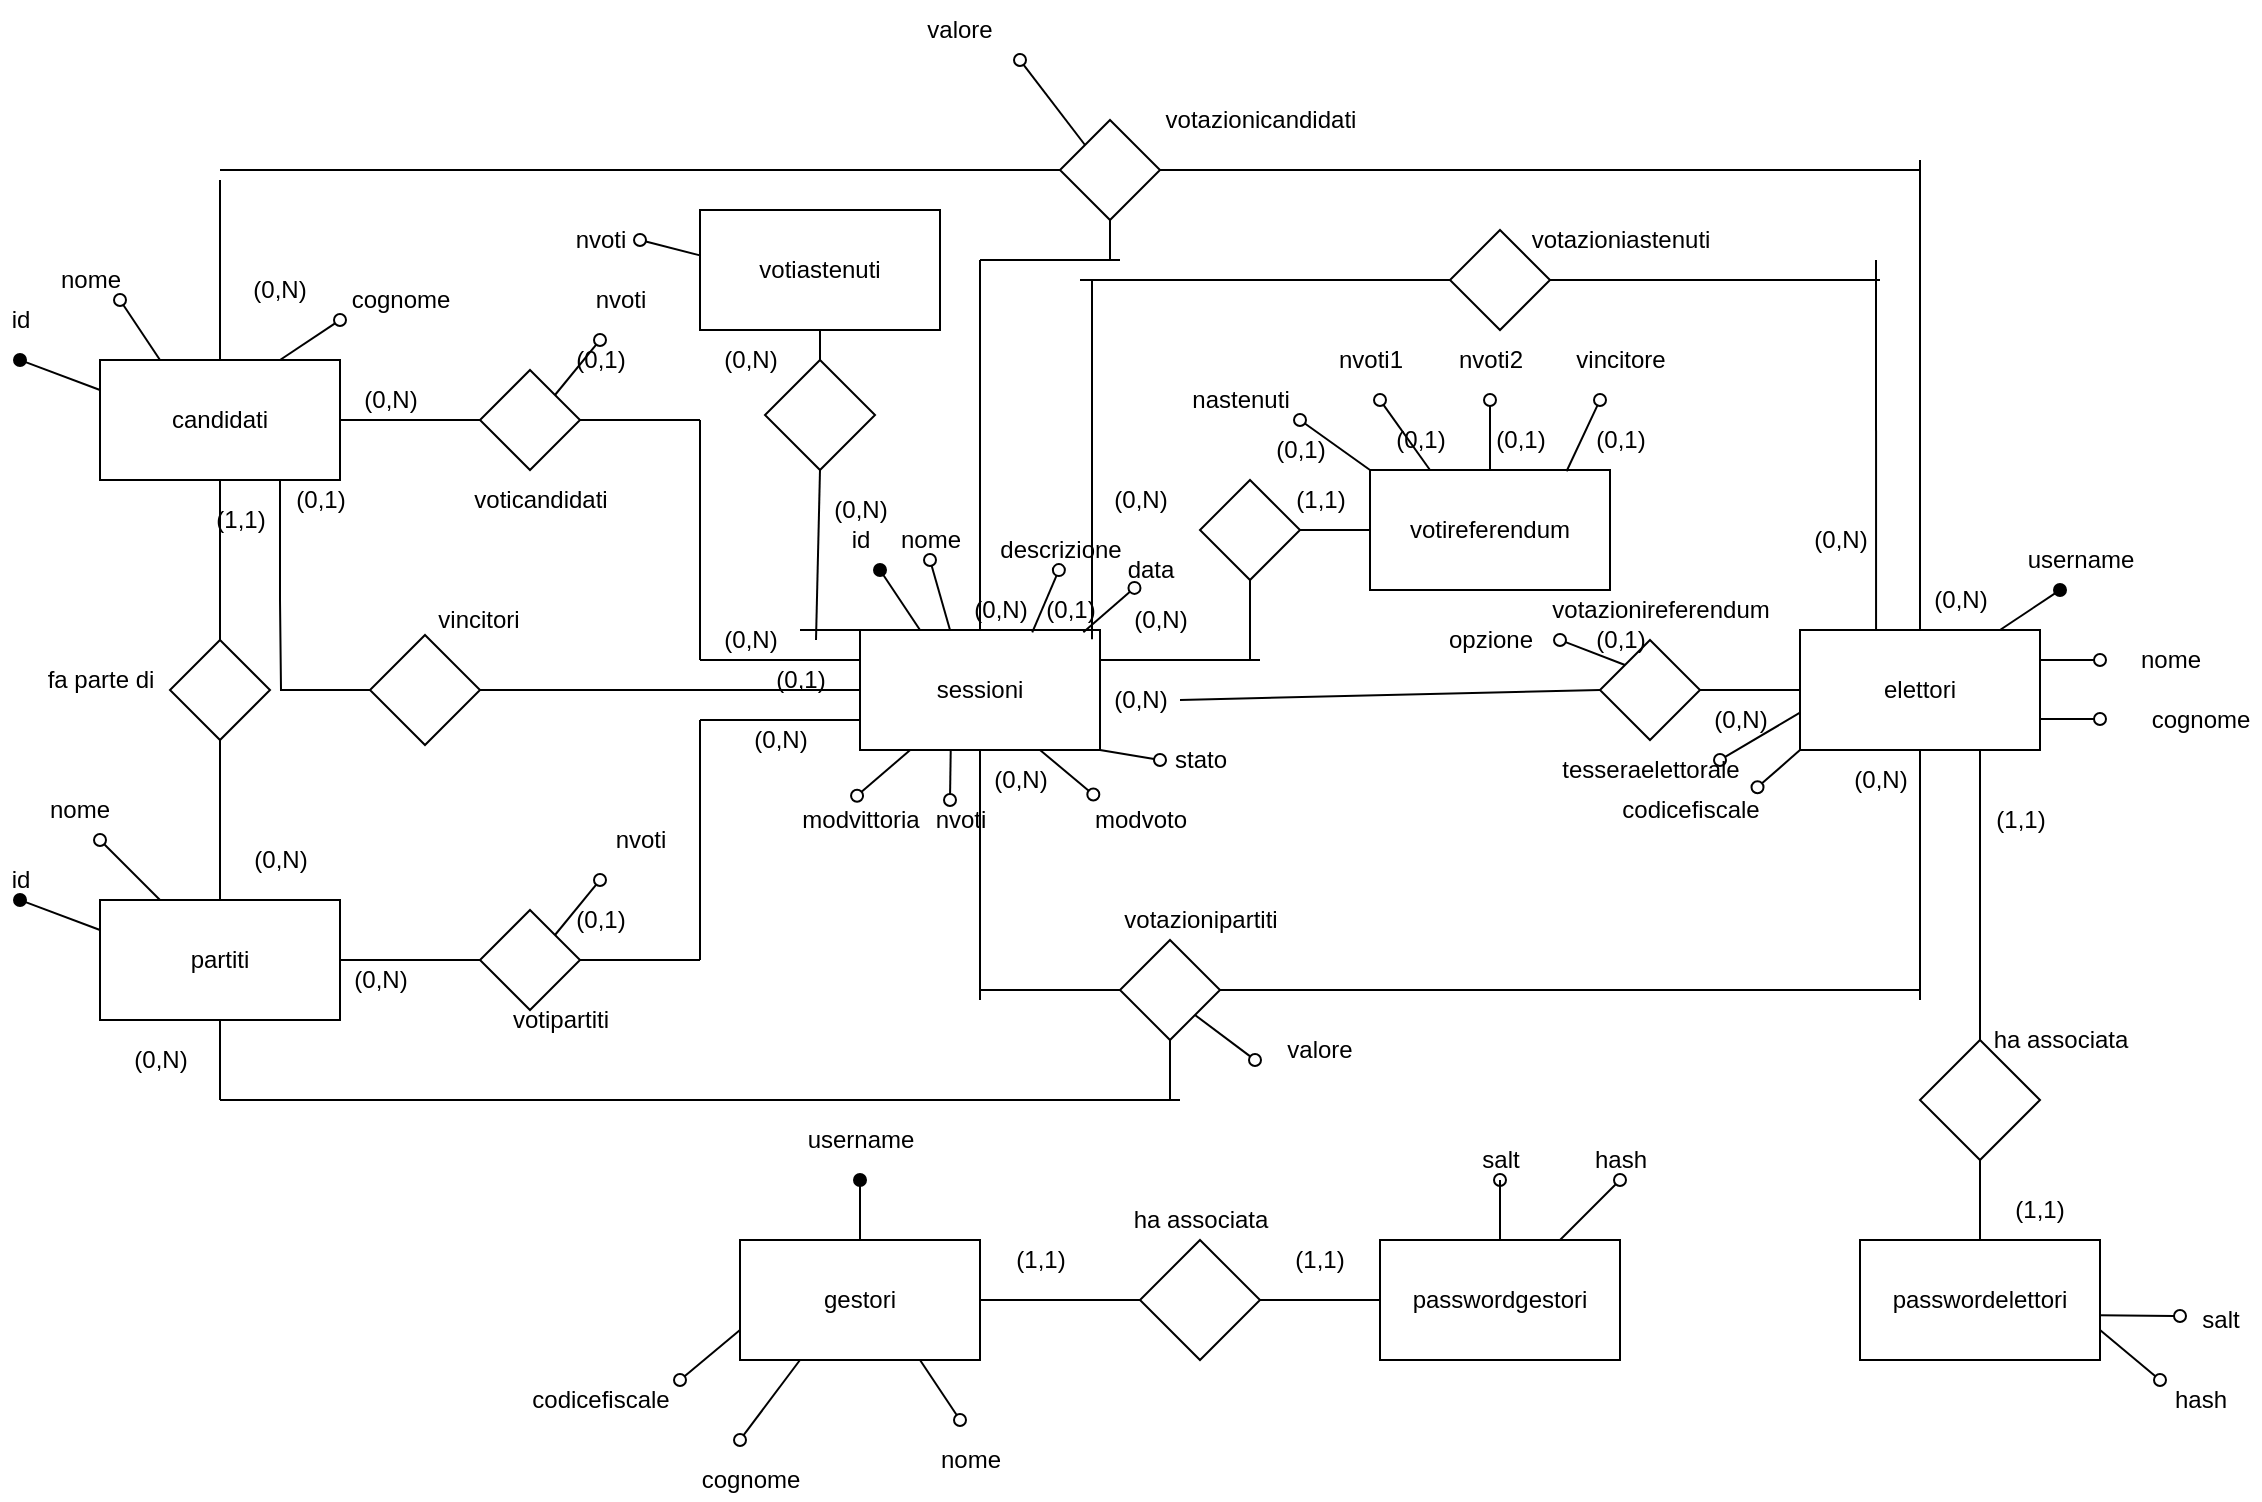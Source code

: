 <mxfile version="16.5.1" type="device"><diagram id="iK6QYG5DItHGJXL4igL5" name="Pagina-1"><mxGraphModel dx="1102" dy="2194" grid="1" gridSize="10" guides="1" tooltips="1" connect="1" arrows="1" fold="1" page="1" pageScale="1" pageWidth="827" pageHeight="1169" math="0" shadow="0"><root><mxCell id="0"/><mxCell id="1" parent="0"/><mxCell id="nuekROIThKNkG-8MBLF9-1" value="candidati" style="rounded=0;whiteSpace=wrap;html=1;" parent="1" vertex="1"><mxGeometry x="60" y="130" width="120" height="60" as="geometry"/></mxCell><mxCell id="nuekROIThKNkG-8MBLF9-2" value="partiti" style="rounded=0;whiteSpace=wrap;html=1;" parent="1" vertex="1"><mxGeometry x="60" y="400" width="120" height="60" as="geometry"/></mxCell><mxCell id="nuekROIThKNkG-8MBLF9-3" value="" style="rhombus;whiteSpace=wrap;html=1;" parent="1" vertex="1"><mxGeometry x="95" y="270" width="50" height="50" as="geometry"/></mxCell><mxCell id="nuekROIThKNkG-8MBLF9-4" value="" style="endArrow=none;html=1;rounded=0;entryX=0.5;entryY=1;entryDx=0;entryDy=0;exitX=0.5;exitY=0;exitDx=0;exitDy=0;" parent="1" source="nuekROIThKNkG-8MBLF9-3" target="nuekROIThKNkG-8MBLF9-1" edge="1"><mxGeometry width="50" height="50" relative="1" as="geometry"><mxPoint x="20" y="260" as="sourcePoint"/><mxPoint x="70" y="210" as="targetPoint"/></mxGeometry></mxCell><mxCell id="nuekROIThKNkG-8MBLF9-5" value="" style="endArrow=none;html=1;rounded=0;entryX=0.5;entryY=1;entryDx=0;entryDy=0;exitX=0.5;exitY=0;exitDx=0;exitDy=0;" parent="1" source="nuekROIThKNkG-8MBLF9-2" target="nuekROIThKNkG-8MBLF9-3" edge="1"><mxGeometry width="50" height="50" relative="1" as="geometry"><mxPoint x="100" y="370" as="sourcePoint"/><mxPoint x="150" y="320" as="targetPoint"/></mxGeometry></mxCell><mxCell id="nuekROIThKNkG-8MBLF9-6" value="(1,1)" style="text;html=1;align=center;verticalAlign=middle;resizable=0;points=[];autosize=1;strokeColor=none;fillColor=none;" parent="1" vertex="1"><mxGeometry x="110" y="200" width="40" height="20" as="geometry"/></mxCell><mxCell id="nuekROIThKNkG-8MBLF9-7" value="(0,N)" style="text;html=1;align=center;verticalAlign=middle;resizable=0;points=[];autosize=1;strokeColor=none;fillColor=none;" parent="1" vertex="1"><mxGeometry x="130" y="370" width="40" height="20" as="geometry"/></mxCell><mxCell id="nuekROIThKNkG-8MBLF9-8" value="" style="endArrow=none;html=1;rounded=0;entryX=0;entryY=0.25;entryDx=0;entryDy=0;startArrow=oval;startFill=1;" parent="1" target="nuekROIThKNkG-8MBLF9-2" edge="1"><mxGeometry width="50" height="50" relative="1" as="geometry"><mxPoint x="20" y="400" as="sourcePoint"/><mxPoint x="50" y="430" as="targetPoint"/></mxGeometry></mxCell><mxCell id="nuekROIThKNkG-8MBLF9-9" value="" style="endArrow=none;html=1;rounded=0;entryX=0;entryY=0.25;entryDx=0;entryDy=0;startArrow=oval;startFill=1;" parent="1" edge="1"><mxGeometry width="50" height="50" relative="1" as="geometry"><mxPoint x="20" y="130" as="sourcePoint"/><mxPoint x="60" y="145" as="targetPoint"/></mxGeometry></mxCell><mxCell id="nuekROIThKNkG-8MBLF9-10" value="id" style="text;html=1;align=center;verticalAlign=middle;resizable=0;points=[];autosize=1;strokeColor=none;fillColor=none;" parent="1" vertex="1"><mxGeometry x="10" y="100" width="20" height="20" as="geometry"/></mxCell><mxCell id="nuekROIThKNkG-8MBLF9-11" value="id" style="text;html=1;align=center;verticalAlign=middle;resizable=0;points=[];autosize=1;strokeColor=none;fillColor=none;" parent="1" vertex="1"><mxGeometry x="10" y="380" width="20" height="20" as="geometry"/></mxCell><mxCell id="nuekROIThKNkG-8MBLF9-14" value="" style="rhombus;whiteSpace=wrap;html=1;" parent="1" vertex="1"><mxGeometry x="250" y="135" width="50" height="50" as="geometry"/></mxCell><mxCell id="nuekROIThKNkG-8MBLF9-15" value="" style="endArrow=none;html=1;rounded=0;entryX=0;entryY=0.5;entryDx=0;entryDy=0;exitX=1;exitY=0.5;exitDx=0;exitDy=0;" parent="1" source="nuekROIThKNkG-8MBLF9-1" target="nuekROIThKNkG-8MBLF9-14" edge="1"><mxGeometry width="50" height="50" relative="1" as="geometry"><mxPoint x="340" y="290" as="sourcePoint"/><mxPoint x="390" y="240" as="targetPoint"/></mxGeometry></mxCell><mxCell id="nuekROIThKNkG-8MBLF9-16" value="" style="endArrow=none;html=1;rounded=0;entryX=0;entryY=0.5;entryDx=0;entryDy=0;exitX=1;exitY=0.5;exitDx=0;exitDy=0;" parent="1" source="nuekROIThKNkG-8MBLF9-14" edge="1"><mxGeometry width="50" height="50" relative="1" as="geometry"><mxPoint x="240" y="330" as="sourcePoint"/><mxPoint x="360" y="160" as="targetPoint"/></mxGeometry></mxCell><mxCell id="nuekROIThKNkG-8MBLF9-17" value="" style="endArrow=oval;html=1;rounded=0;exitX=1;exitY=0;exitDx=0;exitDy=0;startArrow=none;startFill=0;endFill=0;" parent="1" source="nuekROIThKNkG-8MBLF9-14" edge="1"><mxGeometry width="50" height="50" relative="1" as="geometry"><mxPoint x="240" y="100" as="sourcePoint"/><mxPoint x="310" y="120" as="targetPoint"/></mxGeometry></mxCell><mxCell id="nuekROIThKNkG-8MBLF9-18" value="nvoti" style="text;html=1;align=center;verticalAlign=middle;resizable=0;points=[];autosize=1;strokeColor=none;fillColor=none;" parent="1" vertex="1"><mxGeometry x="300" y="90" width="40" height="20" as="geometry"/></mxCell><mxCell id="nuekROIThKNkG-8MBLF9-19" value="" style="rhombus;whiteSpace=wrap;html=1;" parent="1" vertex="1"><mxGeometry x="250" y="405" width="50" height="50" as="geometry"/></mxCell><mxCell id="nuekROIThKNkG-8MBLF9-20" value="" style="endArrow=oval;html=1;rounded=0;exitX=1;exitY=0;exitDx=0;exitDy=0;startArrow=none;startFill=0;endFill=0;" parent="1" source="nuekROIThKNkG-8MBLF9-19" edge="1"><mxGeometry width="50" height="50" relative="1" as="geometry"><mxPoint x="240" y="370" as="sourcePoint"/><mxPoint x="310" y="390" as="targetPoint"/></mxGeometry></mxCell><mxCell id="nuekROIThKNkG-8MBLF9-21" value="" style="endArrow=none;html=1;rounded=0;entryX=0;entryY=0.5;entryDx=0;entryDy=0;exitX=1;exitY=0.5;exitDx=0;exitDy=0;" parent="1" source="nuekROIThKNkG-8MBLF9-19" edge="1"><mxGeometry width="50" height="50" relative="1" as="geometry"><mxPoint x="240" y="610" as="sourcePoint"/><mxPoint x="360" y="430" as="targetPoint"/></mxGeometry></mxCell><mxCell id="nuekROIThKNkG-8MBLF9-22" value="" style="endArrow=none;html=1;rounded=0;entryX=0;entryY=0.5;entryDx=0;entryDy=0;exitX=1;exitY=0.5;exitDx=0;exitDy=0;" parent="1" source="nuekROIThKNkG-8MBLF9-2" target="nuekROIThKNkG-8MBLF9-19" edge="1"><mxGeometry width="50" height="50" relative="1" as="geometry"><mxPoint x="190" y="520" as="sourcePoint"/><mxPoint x="240" y="470" as="targetPoint"/></mxGeometry></mxCell><mxCell id="nuekROIThKNkG-8MBLF9-23" value="nvoti" style="text;html=1;align=center;verticalAlign=middle;resizable=0;points=[];autosize=1;strokeColor=none;fillColor=none;" parent="1" vertex="1"><mxGeometry x="310" y="360" width="40" height="20" as="geometry"/></mxCell><mxCell id="nuekROIThKNkG-8MBLF9-25" value="sessioni" style="rounded=0;whiteSpace=wrap;html=1;" parent="1" vertex="1"><mxGeometry x="440" y="265" width="120" height="60" as="geometry"/></mxCell><mxCell id="nuekROIThKNkG-8MBLF9-28" value="votipartiti" style="text;html=1;align=center;verticalAlign=middle;resizable=0;points=[];autosize=1;strokeColor=none;fillColor=none;" parent="1" vertex="1"><mxGeometry x="260" y="450" width="60" height="20" as="geometry"/></mxCell><mxCell id="nuekROIThKNkG-8MBLF9-29" value="voticandidati" style="text;html=1;align=center;verticalAlign=middle;resizable=0;points=[];autosize=1;strokeColor=none;fillColor=none;" parent="1" vertex="1"><mxGeometry x="240" y="190" width="80" height="20" as="geometry"/></mxCell><mxCell id="nuekROIThKNkG-8MBLF9-30" value="" style="endArrow=none;html=1;rounded=0;" parent="1" edge="1"><mxGeometry width="50" height="50" relative="1" as="geometry"><mxPoint x="360" y="280" as="sourcePoint"/><mxPoint x="360" y="160" as="targetPoint"/></mxGeometry></mxCell><mxCell id="nuekROIThKNkG-8MBLF9-31" value="" style="endArrow=none;html=1;rounded=0;" parent="1" edge="1"><mxGeometry width="50" height="50" relative="1" as="geometry"><mxPoint x="360" y="430" as="sourcePoint"/><mxPoint x="360" y="310" as="targetPoint"/></mxGeometry></mxCell><mxCell id="nuekROIThKNkG-8MBLF9-32" value="" style="endArrow=none;html=1;rounded=0;entryX=0;entryY=0.75;entryDx=0;entryDy=0;" parent="1" target="nuekROIThKNkG-8MBLF9-25" edge="1"><mxGeometry width="50" height="50" relative="1" as="geometry"><mxPoint x="360" y="310" as="sourcePoint"/><mxPoint x="420" y="340" as="targetPoint"/></mxGeometry></mxCell><mxCell id="nuekROIThKNkG-8MBLF9-33" value="" style="endArrow=none;html=1;rounded=0;entryX=0;entryY=0.25;entryDx=0;entryDy=0;" parent="1" target="nuekROIThKNkG-8MBLF9-25" edge="1"><mxGeometry width="50" height="50" relative="1" as="geometry"><mxPoint x="360" y="280" as="sourcePoint"/><mxPoint x="430" y="260" as="targetPoint"/></mxGeometry></mxCell><mxCell id="nuekROIThKNkG-8MBLF9-34" value="elettori" style="rounded=0;whiteSpace=wrap;html=1;" parent="1" vertex="1"><mxGeometry x="910" y="265" width="120" height="60" as="geometry"/></mxCell><mxCell id="nuekROIThKNkG-8MBLF9-40" value="" style="rhombus;whiteSpace=wrap;html=1;" parent="1" vertex="1"><mxGeometry x="570" y="420" width="50" height="50" as="geometry"/></mxCell><mxCell id="nuekROIThKNkG-8MBLF9-41" value="" style="endArrow=none;html=1;rounded=0;entryX=0;entryY=0.5;entryDx=0;entryDy=0;" parent="1" target="nuekROIThKNkG-8MBLF9-40" edge="1"><mxGeometry width="50" height="50" relative="1" as="geometry"><mxPoint x="500" y="445" as="sourcePoint"/><mxPoint x="470" y="420" as="targetPoint"/></mxGeometry></mxCell><mxCell id="nuekROIThKNkG-8MBLF9-44" value="" style="endArrow=none;html=1;rounded=0;exitX=1;exitY=0.5;exitDx=0;exitDy=0;" parent="1" source="nuekROIThKNkG-8MBLF9-40" edge="1"><mxGeometry width="50" height="50" relative="1" as="geometry"><mxPoint x="610" y="570" as="sourcePoint"/><mxPoint x="970" y="445" as="targetPoint"/></mxGeometry></mxCell><mxCell id="nuekROIThKNkG-8MBLF9-45" value="" style="endArrow=none;html=1;rounded=0;entryX=0.5;entryY=1;entryDx=0;entryDy=0;" parent="1" target="nuekROIThKNkG-8MBLF9-2" edge="1"><mxGeometry width="50" height="50" relative="1" as="geometry"><mxPoint x="120" y="500" as="sourcePoint"/><mxPoint x="240" y="690" as="targetPoint"/></mxGeometry></mxCell><mxCell id="nuekROIThKNkG-8MBLF9-46" value="" style="endArrow=none;html=1;rounded=0;" parent="1" edge="1"><mxGeometry width="50" height="50" relative="1" as="geometry"><mxPoint x="120" y="500" as="sourcePoint"/><mxPoint x="600" y="500" as="targetPoint"/></mxGeometry></mxCell><mxCell id="nuekROIThKNkG-8MBLF9-47" value="" style="endArrow=none;html=1;rounded=0;entryX=0.5;entryY=1;entryDx=0;entryDy=0;" parent="1" target="nuekROIThKNkG-8MBLF9-40" edge="1"><mxGeometry width="50" height="50" relative="1" as="geometry"><mxPoint x="595" y="500" as="sourcePoint"/><mxPoint x="700" y="580" as="targetPoint"/></mxGeometry></mxCell><mxCell id="nuekROIThKNkG-8MBLF9-48" value="votazionipartiti" style="text;html=1;align=center;verticalAlign=middle;resizable=0;points=[];autosize=1;strokeColor=none;fillColor=none;" parent="1" vertex="1"><mxGeometry x="565" y="400" width="90" height="20" as="geometry"/></mxCell><mxCell id="nuekROIThKNkG-8MBLF9-51" value="" style="rhombus;whiteSpace=wrap;html=1;" parent="1" vertex="1"><mxGeometry x="540" y="10" width="50" height="50" as="geometry"/></mxCell><mxCell id="nuekROIThKNkG-8MBLF9-52" value="" style="endArrow=none;html=1;rounded=0;entryX=0.5;entryY=0;entryDx=0;entryDy=0;" parent="1" target="nuekROIThKNkG-8MBLF9-25" edge="1"><mxGeometry width="50" height="50" relative="1" as="geometry"><mxPoint x="500" y="80" as="sourcePoint"/><mxPoint x="550" y="190" as="targetPoint"/></mxGeometry></mxCell><mxCell id="nuekROIThKNkG-8MBLF9-54" value="" style="endArrow=none;html=1;rounded=0;entryX=0.5;entryY=1;entryDx=0;entryDy=0;" parent="1" target="nuekROIThKNkG-8MBLF9-25" edge="1"><mxGeometry width="50" height="50" relative="1" as="geometry"><mxPoint x="500" y="450" as="sourcePoint"/><mxPoint x="540" y="360" as="targetPoint"/></mxGeometry></mxCell><mxCell id="nuekROIThKNkG-8MBLF9-59" value="votazionicandidati" style="text;html=1;align=center;verticalAlign=middle;resizable=0;points=[];autosize=1;strokeColor=none;fillColor=none;" parent="1" vertex="1"><mxGeometry x="585" width="110" height="20" as="geometry"/></mxCell><mxCell id="nuekROIThKNkG-8MBLF9-60" value="" style="endArrow=none;html=1;rounded=0;exitX=0.5;exitY=0;exitDx=0;exitDy=0;" parent="1" source="nuekROIThKNkG-8MBLF9-1" edge="1"><mxGeometry width="50" height="50" relative="1" as="geometry"><mxPoint x="150" y="100" as="sourcePoint"/><mxPoint x="120" y="40" as="targetPoint"/></mxGeometry></mxCell><mxCell id="nuekROIThKNkG-8MBLF9-63" value="" style="endArrow=none;html=1;rounded=0;entryX=0;entryY=0;entryDx=0;entryDy=0;endFill=0;startArrow=oval;startFill=0;" parent="1" target="nuekROIThKNkG-8MBLF9-51" edge="1"><mxGeometry width="50" height="50" relative="1" as="geometry"><mxPoint x="520" y="-20" as="sourcePoint"/><mxPoint x="470" y="110" as="targetPoint"/></mxGeometry></mxCell><mxCell id="nuekROIThKNkG-8MBLF9-64" value="valore" style="text;html=1;strokeColor=none;fillColor=none;align=center;verticalAlign=middle;whiteSpace=wrap;rounded=0;" parent="1" vertex="1"><mxGeometry x="460" y="-50" width="60" height="30" as="geometry"/></mxCell><mxCell id="nuekROIThKNkG-8MBLF9-71" value="votireferendum" style="rounded=0;whiteSpace=wrap;html=1;" parent="1" vertex="1"><mxGeometry x="695" y="185" width="120" height="60" as="geometry"/></mxCell><mxCell id="nuekROIThKNkG-8MBLF9-76" value="" style="endArrow=none;html=1;rounded=0;entryX=1;entryY=0.5;entryDx=0;entryDy=0;startArrow=none;" parent="1" target="nuekROIThKNkG-8MBLF9-25" edge="1" source="nuekROIThKNkG-8MBLF9-116"><mxGeometry width="50" height="50" relative="1" as="geometry"><mxPoint x="810" y="295" as="sourcePoint"/><mxPoint x="830" y="320" as="targetPoint"/></mxGeometry></mxCell><mxCell id="nuekROIThKNkG-8MBLF9-77" value="" style="rhombus;whiteSpace=wrap;html=1;" parent="1" vertex="1"><mxGeometry x="810" y="270" width="50" height="50" as="geometry"/></mxCell><mxCell id="nuekROIThKNkG-8MBLF9-78" value="" style="endArrow=none;html=1;rounded=0;entryX=0;entryY=0.5;entryDx=0;entryDy=0;exitX=1;exitY=0.5;exitDx=0;exitDy=0;" parent="1" source="nuekROIThKNkG-8MBLF9-77" target="nuekROIThKNkG-8MBLF9-34" edge="1"><mxGeometry width="50" height="50" relative="1" as="geometry"><mxPoint x="970" y="440" as="sourcePoint"/><mxPoint x="1020" y="390" as="targetPoint"/></mxGeometry></mxCell><mxCell id="nuekROIThKNkG-8MBLF9-79" value="" style="endArrow=none;html=1;rounded=0;exitX=0.5;exitY=0;exitDx=0;exitDy=0;" parent="1" source="nuekROIThKNkG-8MBLF9-34" edge="1"><mxGeometry width="50" height="50" relative="1" as="geometry"><mxPoint x="1010" y="220" as="sourcePoint"/><mxPoint x="970" y="140" as="targetPoint"/></mxGeometry></mxCell><mxCell id="nuekROIThKNkG-8MBLF9-80" value="" style="endArrow=none;html=1;rounded=0;entryX=0.5;entryY=1;entryDx=0;entryDy=0;" parent="1" target="nuekROIThKNkG-8MBLF9-34" edge="1"><mxGeometry width="50" height="50" relative="1" as="geometry"><mxPoint x="970" y="450" as="sourcePoint"/><mxPoint x="1030" y="400" as="targetPoint"/></mxGeometry></mxCell><mxCell id="nuekROIThKNkG-8MBLF9-81" value="votazionireferendum" style="text;html=1;align=center;verticalAlign=middle;resizable=0;points=[];autosize=1;strokeColor=none;fillColor=none;" parent="1" vertex="1"><mxGeometry x="780" y="245" width="120" height="20" as="geometry"/></mxCell><mxCell id="nuekROIThKNkG-8MBLF9-83" value="gestori" style="rounded=0;whiteSpace=wrap;html=1;" parent="1" vertex="1"><mxGeometry x="380" y="570" width="120" height="60" as="geometry"/></mxCell><mxCell id="nuekROIThKNkG-8MBLF9-84" value="passwordgestori" style="rounded=0;whiteSpace=wrap;html=1;" parent="1" vertex="1"><mxGeometry x="700" y="570" width="120" height="60" as="geometry"/></mxCell><mxCell id="nuekROIThKNkG-8MBLF9-85" value="" style="rhombus;whiteSpace=wrap;html=1;" parent="1" vertex="1"><mxGeometry x="580" y="570" width="60" height="60" as="geometry"/></mxCell><mxCell id="nuekROIThKNkG-8MBLF9-86" value="" style="endArrow=none;html=1;rounded=0;entryX=0;entryY=0.5;entryDx=0;entryDy=0;exitX=1;exitY=0.5;exitDx=0;exitDy=0;" parent="1" source="nuekROIThKNkG-8MBLF9-83" target="nuekROIThKNkG-8MBLF9-85" edge="1"><mxGeometry width="50" height="50" relative="1" as="geometry"><mxPoint x="510" y="760" as="sourcePoint"/><mxPoint x="560" y="710" as="targetPoint"/></mxGeometry></mxCell><mxCell id="nuekROIThKNkG-8MBLF9-87" value="" style="endArrow=none;html=1;rounded=0;entryX=0;entryY=0.5;entryDx=0;entryDy=0;" parent="1" source="nuekROIThKNkG-8MBLF9-85" target="nuekROIThKNkG-8MBLF9-84" edge="1"><mxGeometry width="50" height="50" relative="1" as="geometry"><mxPoint x="580" y="740" as="sourcePoint"/><mxPoint x="630" y="690" as="targetPoint"/></mxGeometry></mxCell><mxCell id="nuekROIThKNkG-8MBLF9-88" value="passwordelettori" style="rounded=0;whiteSpace=wrap;html=1;" parent="1" vertex="1"><mxGeometry x="940" y="570" width="120" height="60" as="geometry"/></mxCell><mxCell id="nuekROIThKNkG-8MBLF9-91" value="" style="rhombus;whiteSpace=wrap;html=1;" parent="1" vertex="1"><mxGeometry x="970" y="470" width="60" height="60" as="geometry"/></mxCell><mxCell id="nuekROIThKNkG-8MBLF9-92" value="" style="endArrow=none;html=1;rounded=0;entryX=0.75;entryY=1;entryDx=0;entryDy=0;" parent="1" source="nuekROIThKNkG-8MBLF9-91" target="nuekROIThKNkG-8MBLF9-34" edge="1"><mxGeometry width="50" height="50" relative="1" as="geometry"><mxPoint x="1060" y="470" as="sourcePoint"/><mxPoint x="1110" y="420" as="targetPoint"/></mxGeometry></mxCell><mxCell id="nuekROIThKNkG-8MBLF9-93" value="" style="endArrow=none;html=1;rounded=0;entryX=0.5;entryY=0;entryDx=0;entryDy=0;exitX=0.5;exitY=1;exitDx=0;exitDy=0;" parent="1" source="nuekROIThKNkG-8MBLF9-91" target="nuekROIThKNkG-8MBLF9-88" edge="1"><mxGeometry width="50" height="50" relative="1" as="geometry"><mxPoint x="850" y="530" as="sourcePoint"/><mxPoint x="900" y="480" as="targetPoint"/></mxGeometry></mxCell><mxCell id="nuekROIThKNkG-8MBLF9-96" value="(0,N)" style="text;html=1;align=center;verticalAlign=middle;resizable=0;points=[];autosize=1;strokeColor=none;fillColor=none;" parent="1" vertex="1"><mxGeometry x="185" y="140" width="40" height="20" as="geometry"/></mxCell><mxCell id="nuekROIThKNkG-8MBLF9-97" value="(0,N)" style="text;html=1;align=center;verticalAlign=middle;resizable=0;points=[];autosize=1;strokeColor=none;fillColor=none;" parent="1" vertex="1"><mxGeometry x="365" y="260" width="40" height="20" as="geometry"/></mxCell><mxCell id="nuekROIThKNkG-8MBLF9-98" value="(0,N)" style="text;html=1;align=center;verticalAlign=middle;resizable=0;points=[];autosize=1;strokeColor=none;fillColor=none;" parent="1" vertex="1"><mxGeometry x="180" y="430" width="40" height="20" as="geometry"/></mxCell><mxCell id="nuekROIThKNkG-8MBLF9-99" value="(0,N)" style="text;html=1;align=center;verticalAlign=middle;resizable=0;points=[];autosize=1;strokeColor=none;fillColor=none;" parent="1" vertex="1"><mxGeometry x="380" y="310" width="40" height="20" as="geometry"/></mxCell><mxCell id="nuekROIThKNkG-8MBLF9-101" value="(0,N)" style="text;html=1;align=center;verticalAlign=middle;resizable=0;points=[];autosize=1;strokeColor=none;fillColor=none;" parent="1" vertex="1"><mxGeometry x="490" y="245" width="40" height="20" as="geometry"/></mxCell><mxCell id="nuekROIThKNkG-8MBLF9-102" value="(0,N)" style="text;html=1;align=center;verticalAlign=middle;resizable=0;points=[];autosize=1;strokeColor=none;fillColor=none;" parent="1" vertex="1"><mxGeometry x="970" y="240" width="40" height="20" as="geometry"/></mxCell><mxCell id="nuekROIThKNkG-8MBLF9-103" value="(0,N)" style="text;html=1;strokeColor=none;fillColor=none;align=center;verticalAlign=middle;whiteSpace=wrap;rounded=0;" parent="1" vertex="1"><mxGeometry x="120" y="80" width="60" height="30" as="geometry"/></mxCell><mxCell id="nuekROIThKNkG-8MBLF9-105" value="(0,N)" style="text;html=1;align=center;verticalAlign=middle;resizable=0;points=[];autosize=1;strokeColor=none;fillColor=none;" parent="1" vertex="1"><mxGeometry x="930" y="330" width="40" height="20" as="geometry"/></mxCell><mxCell id="nuekROIThKNkG-8MBLF9-106" value="(0,N)" style="text;html=1;align=center;verticalAlign=middle;resizable=0;points=[];autosize=1;strokeColor=none;fillColor=none;" parent="1" vertex="1"><mxGeometry x="500" y="330" width="40" height="20" as="geometry"/></mxCell><mxCell id="nuekROIThKNkG-8MBLF9-107" value="(0,N)" style="text;html=1;align=center;verticalAlign=middle;resizable=0;points=[];autosize=1;strokeColor=none;fillColor=none;" parent="1" vertex="1"><mxGeometry x="70" y="470" width="40" height="20" as="geometry"/></mxCell><mxCell id="nuekROIThKNkG-8MBLF9-108" value="(1,1)" style="text;html=1;align=center;verticalAlign=middle;resizable=0;points=[];autosize=1;strokeColor=none;fillColor=none;" parent="1" vertex="1"><mxGeometry x="510" y="570" width="40" height="20" as="geometry"/></mxCell><mxCell id="nuekROIThKNkG-8MBLF9-109" value="(1,1)" style="text;html=1;strokeColor=none;fillColor=none;align=center;verticalAlign=middle;whiteSpace=wrap;rounded=0;" parent="1" vertex="1"><mxGeometry x="640" y="565" width="60" height="30" as="geometry"/></mxCell><mxCell id="nuekROIThKNkG-8MBLF9-110" value="ha associata" style="text;html=1;align=center;verticalAlign=middle;resizable=0;points=[];autosize=1;strokeColor=none;fillColor=none;" parent="1" vertex="1"><mxGeometry x="570" y="550" width="80" height="20" as="geometry"/></mxCell><mxCell id="nuekROIThKNkG-8MBLF9-113" value="ha associata" style="text;html=1;align=center;verticalAlign=middle;resizable=0;points=[];autosize=1;strokeColor=none;fillColor=none;" parent="1" vertex="1"><mxGeometry x="1000" y="460" width="80" height="20" as="geometry"/></mxCell><mxCell id="nuekROIThKNkG-8MBLF9-114" value="(1,1)" style="text;html=1;strokeColor=none;fillColor=none;align=center;verticalAlign=middle;whiteSpace=wrap;rounded=0;" parent="1" vertex="1"><mxGeometry x="1000" y="540" width="60" height="30" as="geometry"/></mxCell><mxCell id="nuekROIThKNkG-8MBLF9-115" value="(1,1)" style="text;html=1;align=center;verticalAlign=middle;resizable=0;points=[];autosize=1;strokeColor=none;fillColor=none;" parent="1" vertex="1"><mxGeometry x="1000" y="350" width="40" height="20" as="geometry"/></mxCell><mxCell id="nuekROIThKNkG-8MBLF9-117" value="(0,N)" style="text;html=1;align=center;verticalAlign=middle;resizable=0;points=[];autosize=1;strokeColor=none;fillColor=none;" parent="1" vertex="1"><mxGeometry x="860" y="300" width="40" height="20" as="geometry"/></mxCell><mxCell id="nuekROIThKNkG-8MBLF9-121" value="" style="endArrow=oval;html=1;rounded=0;exitX=0.25;exitY=0;exitDx=0;exitDy=0;startArrow=none;startFill=0;endFill=0;" parent="1" source="nuekROIThKNkG-8MBLF9-1" edge="1"><mxGeometry width="50" height="50" relative="1" as="geometry"><mxPoint x="190" y="130" as="sourcePoint"/><mxPoint x="70" y="100" as="targetPoint"/></mxGeometry></mxCell><mxCell id="nuekROIThKNkG-8MBLF9-122" value="nome" style="text;html=1;align=center;verticalAlign=middle;resizable=0;points=[];autosize=1;strokeColor=none;fillColor=none;" parent="1" vertex="1"><mxGeometry x="30" y="80" width="50" height="20" as="geometry"/></mxCell><mxCell id="nuekROIThKNkG-8MBLF9-124" value="" style="endArrow=oval;html=1;rounded=0;startArrow=none;startFill=0;endFill=0;exitX=0.75;exitY=0;exitDx=0;exitDy=0;" parent="1" source="nuekROIThKNkG-8MBLF9-1" edge="1"><mxGeometry width="50" height="50" relative="1" as="geometry"><mxPoint x="180" y="140" as="sourcePoint"/><mxPoint x="180" y="110" as="targetPoint"/></mxGeometry></mxCell><mxCell id="nuekROIThKNkG-8MBLF9-125" value="cognome" style="text;html=1;align=center;verticalAlign=middle;resizable=0;points=[];autosize=1;strokeColor=none;fillColor=none;" parent="1" vertex="1"><mxGeometry x="180" y="90" width="60" height="20" as="geometry"/></mxCell><mxCell id="nuekROIThKNkG-8MBLF9-130" value="nome" style="text;html=1;strokeColor=none;fillColor=none;align=center;verticalAlign=middle;whiteSpace=wrap;rounded=0;" parent="1" vertex="1"><mxGeometry x="20" y="340" width="60" height="30" as="geometry"/></mxCell><mxCell id="nuekROIThKNkG-8MBLF9-131" value="" style="endArrow=oval;html=1;rounded=0;exitX=0.25;exitY=0;exitDx=0;exitDy=0;endFill=0;" parent="1" source="nuekROIThKNkG-8MBLF9-2" edge="1"><mxGeometry width="50" height="50" relative="1" as="geometry"><mxPoint x="-20" y="400" as="sourcePoint"/><mxPoint x="60" y="370" as="targetPoint"/></mxGeometry></mxCell><mxCell id="nuekROIThKNkG-8MBLF9-132" value="" style="endArrow=oval;html=1;rounded=0;startArrow=none;startFill=0;endFill=1;exitX=0.75;exitY=0;exitDx=0;exitDy=0;" parent="1" edge="1"><mxGeometry width="50" height="50" relative="1" as="geometry"><mxPoint x="1010" y="265" as="sourcePoint"/><mxPoint x="1040" y="245" as="targetPoint"/></mxGeometry></mxCell><mxCell id="nuekROIThKNkG-8MBLF9-133" value="username" style="text;html=1;align=center;verticalAlign=middle;resizable=0;points=[];autosize=1;strokeColor=none;fillColor=none;" parent="1" vertex="1"><mxGeometry x="1015" y="220" width="70" height="20" as="geometry"/></mxCell><mxCell id="nuekROIThKNkG-8MBLF9-134" value="" style="endArrow=oval;html=1;rounded=0;startArrow=none;startFill=0;endFill=0;exitX=1;exitY=0.25;exitDx=0;exitDy=0;" parent="1" source="nuekROIThKNkG-8MBLF9-34" edge="1"><mxGeometry width="50" height="50" relative="1" as="geometry"><mxPoint x="1030" y="280" as="sourcePoint"/><mxPoint x="1060" y="280" as="targetPoint"/></mxGeometry></mxCell><mxCell id="nuekROIThKNkG-8MBLF9-135" value="nome" style="text;html=1;align=center;verticalAlign=middle;resizable=0;points=[];autosize=1;strokeColor=none;fillColor=none;" parent="1" vertex="1"><mxGeometry x="1070" y="270" width="50" height="20" as="geometry"/></mxCell><mxCell id="nuekROIThKNkG-8MBLF9-136" value="" style="endArrow=oval;html=1;rounded=0;startArrow=none;startFill=0;endFill=0;exitX=1;exitY=0.25;exitDx=0;exitDy=0;" parent="1" edge="1"><mxGeometry width="50" height="50" relative="1" as="geometry"><mxPoint x="1030" y="309.5" as="sourcePoint"/><mxPoint x="1060" y="309.5" as="targetPoint"/></mxGeometry></mxCell><mxCell id="nuekROIThKNkG-8MBLF9-137" value="cognome" style="text;html=1;align=center;verticalAlign=middle;resizable=0;points=[];autosize=1;strokeColor=none;fillColor=none;" parent="1" vertex="1"><mxGeometry x="1080" y="300" width="60" height="20" as="geometry"/></mxCell><mxCell id="nuekROIThKNkG-8MBLF9-139" value="codicefiscale" style="text;html=1;align=center;verticalAlign=middle;resizable=0;points=[];autosize=1;strokeColor=none;fillColor=none;" parent="1" vertex="1"><mxGeometry x="815" y="345" width="80" height="20" as="geometry"/></mxCell><mxCell id="nuekROIThKNkG-8MBLF9-141" value="" style="endArrow=none;html=1;rounded=0;entryX=0;entryY=1;entryDx=0;entryDy=0;exitX=0.922;exitY=-0.067;exitDx=0;exitDy=0;exitPerimeter=0;endFill=0;startArrow=oval;startFill=0;" parent="1" source="nuekROIThKNkG-8MBLF9-139" target="nuekROIThKNkG-8MBLF9-34" edge="1"><mxGeometry width="50" height="50" relative="1" as="geometry"><mxPoint x="730" y="430" as="sourcePoint"/><mxPoint x="780" y="380" as="targetPoint"/></mxGeometry></mxCell><mxCell id="nuekROIThKNkG-8MBLF9-144" value="" style="endArrow=oval;html=1;rounded=0;startArrow=none;startFill=0;endFill=1;exitX=0.5;exitY=0;exitDx=0;exitDy=0;" parent="1" source="nuekROIThKNkG-8MBLF9-83" edge="1"><mxGeometry width="50" height="50" relative="1" as="geometry"><mxPoint x="430" y="550" as="sourcePoint"/><mxPoint x="440" y="540" as="targetPoint"/></mxGeometry></mxCell><mxCell id="nuekROIThKNkG-8MBLF9-147" value="nome" style="text;html=1;align=center;verticalAlign=middle;resizable=0;points=[];autosize=1;strokeColor=none;fillColor=none;" parent="1" vertex="1"><mxGeometry x="470" y="670" width="50" height="20" as="geometry"/></mxCell><mxCell id="nuekROIThKNkG-8MBLF9-148" value="" style="endArrow=oval;html=1;rounded=0;startArrow=none;startFill=0;endFill=0;exitX=0.75;exitY=1;exitDx=0;exitDy=0;" parent="1" source="nuekROIThKNkG-8MBLF9-83" edge="1"><mxGeometry width="50" height="50" relative="1" as="geometry"><mxPoint x="480" y="559.5" as="sourcePoint"/><mxPoint x="490" y="660" as="targetPoint"/></mxGeometry></mxCell><mxCell id="nuekROIThKNkG-8MBLF9-149" value="username" style="text;html=1;align=center;verticalAlign=middle;resizable=0;points=[];autosize=1;strokeColor=none;fillColor=none;" parent="1" vertex="1"><mxGeometry x="405" y="510" width="70" height="20" as="geometry"/></mxCell><mxCell id="nuekROIThKNkG-8MBLF9-150" value="cognome" style="text;html=1;align=center;verticalAlign=middle;resizable=0;points=[];autosize=1;strokeColor=none;fillColor=none;" parent="1" vertex="1"><mxGeometry x="355" y="680" width="60" height="20" as="geometry"/></mxCell><mxCell id="nuekROIThKNkG-8MBLF9-151" value="" style="endArrow=oval;html=1;rounded=0;startArrow=none;startFill=0;endFill=0;exitX=0.25;exitY=1;exitDx=0;exitDy=0;" parent="1" source="nuekROIThKNkG-8MBLF9-83" edge="1"><mxGeometry width="50" height="50" relative="1" as="geometry"><mxPoint x="495" y="700" as="sourcePoint"/><mxPoint x="380" y="670" as="targetPoint"/></mxGeometry></mxCell><mxCell id="nuekROIThKNkG-8MBLF9-156" value="" style="endArrow=none;html=1;rounded=0;entryX=0;entryY=1;entryDx=0;entryDy=0;endFill=0;startArrow=oval;startFill=0;" parent="1" edge="1"><mxGeometry width="50" height="50" relative="1" as="geometry"><mxPoint x="870" y="330" as="sourcePoint"/><mxPoint x="910" y="306.34" as="targetPoint"/></mxGeometry></mxCell><mxCell id="nuekROIThKNkG-8MBLF9-157" value="tesseraelettorale" style="text;html=1;align=center;verticalAlign=middle;resizable=0;points=[];autosize=1;strokeColor=none;fillColor=none;" parent="1" vertex="1"><mxGeometry x="785" y="325" width="100" height="20" as="geometry"/></mxCell><mxCell id="nuekROIThKNkG-8MBLF9-158" value="" style="endArrow=none;html=1;rounded=0;entryX=0;entryY=0.75;entryDx=0;entryDy=0;endFill=0;startArrow=oval;startFill=0;" parent="1" target="nuekROIThKNkG-8MBLF9-83" edge="1"><mxGeometry width="50" height="50" relative="1" as="geometry"><mxPoint x="350" y="640" as="sourcePoint"/><mxPoint x="310" y="620" as="targetPoint"/></mxGeometry></mxCell><mxCell id="nuekROIThKNkG-8MBLF9-159" value="codicefiscale" style="text;html=1;align=center;verticalAlign=middle;resizable=0;points=[];autosize=1;strokeColor=none;fillColor=none;" parent="1" vertex="1"><mxGeometry x="270" y="640" width="80" height="20" as="geometry"/></mxCell><mxCell id="nuekROIThKNkG-8MBLF9-160" value="" style="endArrow=none;html=1;rounded=0;entryX=0.5;entryY=0;entryDx=0;entryDy=0;" parent="1" target="nuekROIThKNkG-8MBLF9-84" edge="1"><mxGeometry width="50" height="50" relative="1" as="geometry"><mxPoint x="760" y="540" as="sourcePoint"/><mxPoint x="750" y="670" as="targetPoint"/></mxGeometry></mxCell><mxCell id="nuekROIThKNkG-8MBLF9-161" value="" style="endArrow=oval;html=1;rounded=0;exitX=0.75;exitY=0;exitDx=0;exitDy=0;endFill=0;" parent="1" source="nuekROIThKNkG-8MBLF9-84" edge="1"><mxGeometry width="50" height="50" relative="1" as="geometry"><mxPoint x="830" y="530" as="sourcePoint"/><mxPoint x="820" y="540" as="targetPoint"/></mxGeometry></mxCell><mxCell id="nuekROIThKNkG-8MBLF9-163" value="" style="edgeStyle=orthogonalEdgeStyle;rounded=0;orthogonalLoop=1;jettySize=auto;html=1;startArrow=oval;startFill=0;endArrow=none;endFill=0;" parent="1" source="nuekROIThKNkG-8MBLF9-162" target="nuekROIThKNkG-8MBLF9-84" edge="1"><mxGeometry relative="1" as="geometry"/></mxCell><mxCell id="nuekROIThKNkG-8MBLF9-162" value="salt&lt;br&gt;" style="text;html=1;align=center;verticalAlign=middle;resizable=0;points=[];autosize=1;strokeColor=none;fillColor=none;" parent="1" vertex="1"><mxGeometry x="745" y="520" width="30" height="20" as="geometry"/></mxCell><mxCell id="nuekROIThKNkG-8MBLF9-164" value="hash" style="text;html=1;align=center;verticalAlign=middle;resizable=0;points=[];autosize=1;strokeColor=none;fillColor=none;" parent="1" vertex="1"><mxGeometry x="800" y="520" width="40" height="20" as="geometry"/></mxCell><mxCell id="nuekROIThKNkG-8MBLF9-165" value="" style="endArrow=oval;html=1;rounded=0;exitX=0.997;exitY=0.628;exitDx=0;exitDy=0;exitPerimeter=0;endFill=0;" parent="1" source="nuekROIThKNkG-8MBLF9-88" edge="1"><mxGeometry width="50" height="50" relative="1" as="geometry"><mxPoint x="1070" y="710" as="sourcePoint"/><mxPoint x="1100" y="608" as="targetPoint"/></mxGeometry></mxCell><mxCell id="nuekROIThKNkG-8MBLF9-166" value="" style="endArrow=oval;html=1;rounded=0;exitX=1;exitY=0.75;exitDx=0;exitDy=0;endFill=0;" parent="1" source="nuekROIThKNkG-8MBLF9-88" edge="1"><mxGeometry width="50" height="50" relative="1" as="geometry"><mxPoint x="1069.64" y="617.68" as="sourcePoint"/><mxPoint x="1090" y="640" as="targetPoint"/></mxGeometry></mxCell><mxCell id="nuekROIThKNkG-8MBLF9-167" value="salt" style="text;html=1;align=center;verticalAlign=middle;resizable=0;points=[];autosize=1;strokeColor=none;fillColor=none;" parent="1" vertex="1"><mxGeometry x="1105" y="600" width="30" height="20" as="geometry"/></mxCell><mxCell id="nuekROIThKNkG-8MBLF9-168" value="hash" style="text;html=1;align=center;verticalAlign=middle;resizable=0;points=[];autosize=1;strokeColor=none;fillColor=none;" parent="1" vertex="1"><mxGeometry x="1090" y="640" width="40" height="20" as="geometry"/></mxCell><mxCell id="nuekROIThKNkG-8MBLF9-169" value="" style="endArrow=oval;html=1;rounded=0;exitX=0;exitY=0;exitDx=0;exitDy=0;endFill=0;" parent="1" source="nuekROIThKNkG-8MBLF9-77" edge="1"><mxGeometry width="50" height="50" relative="1" as="geometry"><mxPoint x="740" y="220" as="sourcePoint"/><mxPoint x="790" y="270" as="targetPoint"/></mxGeometry></mxCell><mxCell id="nuekROIThKNkG-8MBLF9-171" value="opzione" style="text;html=1;align=center;verticalAlign=middle;resizable=0;points=[];autosize=1;strokeColor=none;fillColor=none;" parent="1" vertex="1"><mxGeometry x="725" y="260" width="60" height="20" as="geometry"/></mxCell><mxCell id="nuekROIThKNkG-8MBLF9-179" value="" style="endArrow=none;html=1;rounded=0;exitX=1;exitY=0.5;exitDx=0;exitDy=0;" parent="1" source="nuekROIThKNkG-8MBLF9-51" edge="1"><mxGeometry width="50" height="50" relative="1" as="geometry"><mxPoint x="800" y="120" as="sourcePoint"/><mxPoint x="970" y="35" as="targetPoint"/></mxGeometry></mxCell><mxCell id="nuekROIThKNkG-8MBLF9-180" value="" style="endArrow=none;html=1;rounded=0;" parent="1" edge="1"><mxGeometry width="50" height="50" relative="1" as="geometry"><mxPoint x="970" y="140" as="sourcePoint"/><mxPoint x="970" y="30" as="targetPoint"/></mxGeometry></mxCell><mxCell id="nuekROIThKNkG-8MBLF9-185" value="" style="endArrow=none;html=1;rounded=0;entryX=0;entryY=0.5;entryDx=0;entryDy=0;" parent="1" target="nuekROIThKNkG-8MBLF9-51" edge="1"><mxGeometry width="50" height="50" relative="1" as="geometry"><mxPoint x="120" y="35" as="sourcePoint"/><mxPoint x="370" y="20" as="targetPoint"/></mxGeometry></mxCell><mxCell id="nuekROIThKNkG-8MBLF9-186" value="" style="endArrow=none;html=1;rounded=0;" parent="1" edge="1"><mxGeometry width="50" height="50" relative="1" as="geometry"><mxPoint x="500" y="80" as="sourcePoint"/><mxPoint x="570" y="80" as="targetPoint"/></mxGeometry></mxCell><mxCell id="nuekROIThKNkG-8MBLF9-187" value="" style="endArrow=none;html=1;rounded=0;entryX=0.5;entryY=1;entryDx=0;entryDy=0;" parent="1" target="nuekROIThKNkG-8MBLF9-51" edge="1"><mxGeometry width="50" height="50" relative="1" as="geometry"><mxPoint x="565" y="80" as="sourcePoint"/><mxPoint x="520" y="80" as="targetPoint"/></mxGeometry></mxCell><mxCell id="nuekROIThKNkG-8MBLF9-197" value="id" style="text;html=1;align=center;verticalAlign=middle;resizable=0;points=[];autosize=1;strokeColor=none;fillColor=none;" parent="1" vertex="1"><mxGeometry x="430" y="210" width="20" height="20" as="geometry"/></mxCell><mxCell id="nuekROIThKNkG-8MBLF9-199" value="nome" style="text;html=1;align=center;verticalAlign=middle;resizable=0;points=[];autosize=1;strokeColor=none;fillColor=none;" parent="1" vertex="1"><mxGeometry x="450" y="210" width="50" height="20" as="geometry"/></mxCell><mxCell id="nuekROIThKNkG-8MBLF9-201" value="descrizione" style="text;html=1;align=center;verticalAlign=middle;resizable=0;points=[];autosize=1;strokeColor=none;fillColor=none;" parent="1" vertex="1"><mxGeometry x="500" y="215" width="80" height="20" as="geometry"/></mxCell><mxCell id="nuekROIThKNkG-8MBLF9-207" value="" style="endArrow=oval;html=1;rounded=0;exitX=0.75;exitY=1;exitDx=0;exitDy=0;endFill=0;entryX=0.111;entryY=-0.136;entryDx=0;entryDy=0;entryPerimeter=0;" parent="1" source="nuekROIThKNkG-8MBLF9-25" target="nuekROIThKNkG-8MBLF9-208" edge="1"><mxGeometry width="50" height="50" relative="1" as="geometry"><mxPoint x="610" y="150" as="sourcePoint"/><mxPoint x="580" y="280" as="targetPoint"/></mxGeometry></mxCell><mxCell id="nuekROIThKNkG-8MBLF9-208" value="modvoto" style="text;html=1;align=center;verticalAlign=middle;resizable=0;points=[];autosize=1;strokeColor=none;fillColor=none;" parent="1" vertex="1"><mxGeometry x="550" y="350" width="60" height="20" as="geometry"/></mxCell><mxCell id="nuekROIThKNkG-8MBLF9-209" value="" style="endArrow=oval;html=1;rounded=0;endFill=0;entryX=0.479;entryY=-0.108;entryDx=0;entryDy=0;entryPerimeter=0;" parent="1" source="nuekROIThKNkG-8MBLF9-25" target="nuekROIThKNkG-8MBLF9-210" edge="1"><mxGeometry width="50" height="50" relative="1" as="geometry"><mxPoint x="430" y="339.17" as="sourcePoint"/><mxPoint x="450" y="339.17" as="targetPoint"/></mxGeometry></mxCell><mxCell id="nuekROIThKNkG-8MBLF9-210" value="modvittoria" style="text;html=1;align=center;verticalAlign=middle;resizable=0;points=[];autosize=1;strokeColor=none;fillColor=none;" parent="1" vertex="1"><mxGeometry x="405" y="350" width="70" height="20" as="geometry"/></mxCell><mxCell id="nuekROIThKNkG-8MBLF9-212" value="" style="endArrow=oval;html=1;rounded=0;exitX=0.25;exitY=0;exitDx=0;exitDy=0;endFill=0;" parent="1" source="nuekROIThKNkG-8MBLF9-71" edge="1"><mxGeometry width="50" height="50" relative="1" as="geometry"><mxPoint x="700" y="359.5" as="sourcePoint"/><mxPoint x="700" y="150" as="targetPoint"/></mxGeometry></mxCell><mxCell id="nuekROIThKNkG-8MBLF9-213" value="nvoti1" style="text;html=1;align=center;verticalAlign=middle;resizable=0;points=[];autosize=1;strokeColor=none;fillColor=none;" parent="1" vertex="1"><mxGeometry x="670" y="120" width="50" height="20" as="geometry"/></mxCell><mxCell id="nuekROIThKNkG-8MBLF9-215" value="" style="endArrow=oval;html=1;rounded=0;exitX=0.5;exitY=0;exitDx=0;exitDy=0;endFill=0;" parent="1" source="nuekROIThKNkG-8MBLF9-71" edge="1"><mxGeometry width="50" height="50" relative="1" as="geometry"><mxPoint x="690" y="335" as="sourcePoint"/><mxPoint x="755" y="150" as="targetPoint"/></mxGeometry></mxCell><mxCell id="nuekROIThKNkG-8MBLF9-216" value="nvoti2" style="text;html=1;align=center;verticalAlign=middle;resizable=0;points=[];autosize=1;strokeColor=none;fillColor=none;" parent="1" vertex="1"><mxGeometry x="730" y="120" width="50" height="20" as="geometry"/></mxCell><mxCell id="nuekROIThKNkG-8MBLF9-220" value="" style="endArrow=oval;html=1;rounded=0;endFill=0;exitX=0.819;exitY=0.01;exitDx=0;exitDy=0;exitPerimeter=0;" parent="1" source="nuekROIThKNkG-8MBLF9-71" edge="1"><mxGeometry width="50" height="50" relative="1" as="geometry"><mxPoint x="800" y="180" as="sourcePoint"/><mxPoint x="810" y="150" as="targetPoint"/></mxGeometry></mxCell><mxCell id="nuekROIThKNkG-8MBLF9-221" value="vincitore" style="text;html=1;align=center;verticalAlign=middle;resizable=0;points=[];autosize=1;strokeColor=none;fillColor=none;" parent="1" vertex="1"><mxGeometry x="790" y="120" width="60" height="20" as="geometry"/></mxCell><mxCell id="nuekROIThKNkG-8MBLF9-222" value="" style="endArrow=none;html=1;rounded=0;entryX=0.75;entryY=1;entryDx=0;entryDy=0;" parent="1" target="nuekROIThKNkG-8MBLF9-1" edge="1"><mxGeometry width="50" height="50" relative="1" as="geometry"><mxPoint x="150" y="250" as="sourcePoint"/><mxPoint x="250" y="260" as="targetPoint"/></mxGeometry></mxCell><mxCell id="nuekROIThKNkG-8MBLF9-223" value="" style="endArrow=none;html=1;rounded=0;entryX=0;entryY=0.5;entryDx=0;entryDy=0;" parent="1" target="nuekROIThKNkG-8MBLF9-25" edge="1"><mxGeometry width="50" height="50" relative="1" as="geometry"><mxPoint x="250" y="295" as="sourcePoint"/><mxPoint x="360" y="280" as="targetPoint"/></mxGeometry></mxCell><mxCell id="nuekROIThKNkG-8MBLF9-227" style="edgeStyle=orthogonalEdgeStyle;rounded=0;orthogonalLoop=1;jettySize=auto;html=1;startArrow=none;startFill=0;endArrow=none;endFill=0;" parent="1" source="nuekROIThKNkG-8MBLF9-224" edge="1"><mxGeometry relative="1" as="geometry"><mxPoint x="150" y="250" as="targetPoint"/></mxGeometry></mxCell><mxCell id="nuekROIThKNkG-8MBLF9-229" value="" style="edgeStyle=orthogonalEdgeStyle;rounded=0;orthogonalLoop=1;jettySize=auto;html=1;startArrow=none;startFill=0;endArrow=none;endFill=0;" parent="1" source="nuekROIThKNkG-8MBLF9-224" edge="1"><mxGeometry relative="1" as="geometry"><mxPoint x="150" y="295" as="targetPoint"/></mxGeometry></mxCell><mxCell id="nuekROIThKNkG-8MBLF9-224" value="" style="rhombus;whiteSpace=wrap;html=1;" parent="1" vertex="1"><mxGeometry x="195" y="267.5" width="55" height="55" as="geometry"/></mxCell><mxCell id="nuekROIThKNkG-8MBLF9-230" value="vincitori" style="text;html=1;align=center;verticalAlign=middle;resizable=0;points=[];autosize=1;strokeColor=none;fillColor=none;" parent="1" vertex="1"><mxGeometry x="219" y="250" width="60" height="20" as="geometry"/></mxCell><mxCell id="nuekROIThKNkG-8MBLF9-231" value="(0,1)" style="text;html=1;align=center;verticalAlign=middle;resizable=0;points=[];autosize=1;strokeColor=none;fillColor=none;" parent="1" vertex="1"><mxGeometry x="150" y="190" width="40" height="20" as="geometry"/></mxCell><mxCell id="nuekROIThKNkG-8MBLF9-233" value="(0,1)" style="text;html=1;align=center;verticalAlign=middle;resizable=0;points=[];autosize=1;strokeColor=none;fillColor=none;" parent="1" vertex="1"><mxGeometry x="390" y="280" width="40" height="20" as="geometry"/></mxCell><mxCell id="nuekROIThKNkG-8MBLF9-236" value="data" style="text;html=1;align=center;verticalAlign=middle;resizable=0;points=[];autosize=1;strokeColor=none;fillColor=none;" parent="1" vertex="1"><mxGeometry x="565" y="225" width="40" height="20" as="geometry"/></mxCell><mxCell id="BAyvmxihgETh-pxxxIHj-3" value="fa parte di" style="text;html=1;align=center;verticalAlign=middle;resizable=0;points=[];autosize=1;strokeColor=none;fillColor=none;" parent="1" vertex="1"><mxGeometry x="25" y="280" width="70" height="20" as="geometry"/></mxCell><mxCell id="dcN-SYk-1105KI37yX62-1" value="" style="endArrow=oval;html=1;rounded=0;exitX=0.25;exitY=0;exitDx=0;exitDy=0;endFill=1;" parent="1" edge="1"><mxGeometry width="50" height="50" relative="1" as="geometry"><mxPoint x="470" y="265" as="sourcePoint"/><mxPoint x="450" y="235" as="targetPoint"/></mxGeometry></mxCell><mxCell id="dcN-SYk-1105KI37yX62-2" value="" style="endArrow=oval;html=1;rounded=0;exitX=0.5;exitY=0;exitDx=0;exitDy=0;endFill=0;" parent="1" edge="1"><mxGeometry width="50" height="50" relative="1" as="geometry"><mxPoint x="485" y="265" as="sourcePoint"/><mxPoint x="475" y="230" as="targetPoint"/></mxGeometry></mxCell><mxCell id="dcN-SYk-1105KI37yX62-4" value="" style="endArrow=oval;html=1;rounded=0;exitX=0.903;exitY=1.058;exitDx=0;exitDy=0;endFill=0;exitPerimeter=0;entryX=0.493;entryY=1.003;entryDx=0;entryDy=0;entryPerimeter=0;" parent="1" source="nuekROIThKNkG-8MBLF9-101" target="nuekROIThKNkG-8MBLF9-201" edge="1"><mxGeometry width="50" height="50" relative="1" as="geometry"><mxPoint x="495" y="275" as="sourcePoint"/><mxPoint x="530" y="240" as="targetPoint"/></mxGeometry></mxCell><mxCell id="dcN-SYk-1105KI37yX62-5" value="" style="endArrow=oval;html=1;rounded=0;exitX=0.903;exitY=1.058;exitDx=0;exitDy=0;endFill=0;exitPerimeter=0;entryX=0.306;entryY=0.947;entryDx=0;entryDy=0;entryPerimeter=0;" parent="1" target="nuekROIThKNkG-8MBLF9-236" edge="1"><mxGeometry width="50" height="50" relative="1" as="geometry"><mxPoint x="551.68" y="266.1" as="sourcePoint"/><mxPoint x="565" y="235.0" as="targetPoint"/></mxGeometry></mxCell><mxCell id="dcN-SYk-1105KI37yX62-7" value="" style="rhombus;whiteSpace=wrap;html=1;" parent="1" vertex="1"><mxGeometry x="610" y="190" width="50" height="50" as="geometry"/></mxCell><mxCell id="dcN-SYk-1105KI37yX62-8" value="" style="endArrow=none;html=1;rounded=0;entryX=0;entryY=0.5;entryDx=0;entryDy=0;exitX=1;exitY=0.5;exitDx=0;exitDy=0;" parent="1" source="dcN-SYk-1105KI37yX62-7" target="nuekROIThKNkG-8MBLF9-71" edge="1"><mxGeometry width="50" height="50" relative="1" as="geometry"><mxPoint x="580" y="120" as="sourcePoint"/><mxPoint x="630" y="70" as="targetPoint"/></mxGeometry></mxCell><mxCell id="dcN-SYk-1105KI37yX62-9" value="" style="endArrow=none;html=1;rounded=0;exitX=1;exitY=0.25;exitDx=0;exitDy=0;" parent="1" source="nuekROIThKNkG-8MBLF9-25" edge="1"><mxGeometry width="50" height="50" relative="1" as="geometry"><mxPoint x="610" y="320" as="sourcePoint"/><mxPoint x="640" y="280" as="targetPoint"/></mxGeometry></mxCell><mxCell id="dcN-SYk-1105KI37yX62-10" value="" style="endArrow=none;html=1;rounded=0;entryX=0.5;entryY=1;entryDx=0;entryDy=0;" parent="1" target="dcN-SYk-1105KI37yX62-7" edge="1"><mxGeometry width="50" height="50" relative="1" as="geometry"><mxPoint x="635" y="280" as="sourcePoint"/><mxPoint x="650" y="320" as="targetPoint"/></mxGeometry></mxCell><mxCell id="dcN-SYk-1105KI37yX62-12" value="(1,1)" style="text;html=1;align=center;verticalAlign=middle;resizable=0;points=[];autosize=1;strokeColor=none;fillColor=none;" parent="1" vertex="1"><mxGeometry x="650" y="190" width="40" height="20" as="geometry"/></mxCell><mxCell id="dcN-SYk-1105KI37yX62-13" value="(0,N)" style="text;html=1;align=center;verticalAlign=middle;resizable=0;points=[];autosize=1;strokeColor=none;fillColor=none;" parent="1" vertex="1"><mxGeometry x="570" y="250" width="40" height="20" as="geometry"/></mxCell><mxCell id="sIdCRZARSTrYkcIEszHi-1" value="(0,1)" style="text;html=1;align=center;verticalAlign=middle;resizable=0;points=[];autosize=1;strokeColor=none;fillColor=none;" parent="1" vertex="1"><mxGeometry x="525" y="245" width="40" height="20" as="geometry"/></mxCell><mxCell id="sIdCRZARSTrYkcIEszHi-2" value="(0,1)" style="text;html=1;align=center;verticalAlign=middle;resizable=0;points=[];autosize=1;strokeColor=none;fillColor=none;" parent="1" vertex="1"><mxGeometry x="290" y="120" width="40" height="20" as="geometry"/></mxCell><mxCell id="sIdCRZARSTrYkcIEszHi-3" value="(0,1)" style="text;html=1;align=center;verticalAlign=middle;resizable=0;points=[];autosize=1;strokeColor=none;fillColor=none;" parent="1" vertex="1"><mxGeometry x="290" y="400" width="40" height="20" as="geometry"/></mxCell><mxCell id="sIdCRZARSTrYkcIEszHi-4" value="(0,1)" style="text;html=1;align=center;verticalAlign=middle;resizable=0;points=[];autosize=1;strokeColor=none;fillColor=none;" parent="1" vertex="1"><mxGeometry x="700" y="160" width="40" height="20" as="geometry"/></mxCell><mxCell id="sIdCRZARSTrYkcIEszHi-6" value="(0,1)" style="text;html=1;align=center;verticalAlign=middle;resizable=0;points=[];autosize=1;strokeColor=none;fillColor=none;" parent="1" vertex="1"><mxGeometry x="750" y="160" width="40" height="20" as="geometry"/></mxCell><mxCell id="sIdCRZARSTrYkcIEszHi-7" value="(0,1)" style="text;html=1;align=center;verticalAlign=middle;resizable=0;points=[];autosize=1;strokeColor=none;fillColor=none;" parent="1" vertex="1"><mxGeometry x="800" y="160" width="40" height="20" as="geometry"/></mxCell><mxCell id="sIdCRZARSTrYkcIEszHi-8" value="(0,1)" style="text;html=1;align=center;verticalAlign=middle;resizable=0;points=[];autosize=1;strokeColor=none;fillColor=none;" parent="1" vertex="1"><mxGeometry x="800" y="260" width="40" height="20" as="geometry"/></mxCell><mxCell id="8DdL-Up-0X9928oi9ZgH-1" value="" style="endArrow=none;html=1;rounded=0;entryX=1;entryY=1;entryDx=0;entryDy=0;endFill=0;startArrow=oval;startFill=0;" parent="1" target="nuekROIThKNkG-8MBLF9-40" edge="1"><mxGeometry width="50" height="50" relative="1" as="geometry"><mxPoint x="637.5" y="480" as="sourcePoint"/><mxPoint x="670" y="522.5" as="targetPoint"/></mxGeometry></mxCell><mxCell id="8DdL-Up-0X9928oi9ZgH-2" value="valore" style="text;html=1;strokeColor=none;fillColor=none;align=center;verticalAlign=middle;whiteSpace=wrap;rounded=0;" parent="1" vertex="1"><mxGeometry x="640" y="460" width="60" height="30" as="geometry"/></mxCell><mxCell id="07vzBH6AUEGuIoo4ItUk-3" value="" style="endArrow=oval;html=1;rounded=0;exitX=0;exitY=0;exitDx=0;exitDy=0;startArrow=none;startFill=0;endFill=0;" parent="1" source="nuekROIThKNkG-8MBLF9-71" edge="1"><mxGeometry width="50" height="50" relative="1" as="geometry"><mxPoint x="560" y="170" as="sourcePoint"/><mxPoint x="660" y="160" as="targetPoint"/></mxGeometry></mxCell><mxCell id="07vzBH6AUEGuIoo4ItUk-4" value="nastenuti&lt;br&gt;" style="text;html=1;align=center;verticalAlign=middle;resizable=0;points=[];autosize=1;strokeColor=none;fillColor=none;" parent="1" vertex="1"><mxGeometry x="600" y="140" width="60" height="20" as="geometry"/></mxCell><mxCell id="07vzBH6AUEGuIoo4ItUk-5" value="(0,1)" style="text;html=1;align=center;verticalAlign=middle;resizable=0;points=[];autosize=1;strokeColor=none;fillColor=none;" parent="1" vertex="1"><mxGeometry x="640" y="165" width="40" height="20" as="geometry"/></mxCell><mxCell id="07vzBH6AUEGuIoo4ItUk-9" value="" style="endArrow=none;html=1;rounded=0;exitX=0.775;exitY=1.233;exitDx=0;exitDy=0;exitPerimeter=0;" parent="1" source="sIdCRZARSTrYkcIEszHi-1" edge="1"><mxGeometry width="50" height="50" relative="1" as="geometry"><mxPoint x="550" y="180" as="sourcePoint"/><mxPoint x="556" y="90" as="targetPoint"/></mxGeometry></mxCell><mxCell id="07vzBH6AUEGuIoo4ItUk-10" value="" style="rhombus;whiteSpace=wrap;html=1;" parent="1" vertex="1"><mxGeometry x="735" y="65" width="50" height="50" as="geometry"/></mxCell><mxCell id="07vzBH6AUEGuIoo4ItUk-11" value="" style="endArrow=none;html=1;rounded=0;entryX=0;entryY=0.5;entryDx=0;entryDy=0;" parent="1" target="07vzBH6AUEGuIoo4ItUk-10" edge="1"><mxGeometry width="50" height="50" relative="1" as="geometry"><mxPoint x="550" y="90" as="sourcePoint"/><mxPoint x="710" y="80" as="targetPoint"/></mxGeometry></mxCell><mxCell id="07vzBH6AUEGuIoo4ItUk-12" value="" style="endArrow=none;html=1;rounded=0;exitX=0.317;exitY=0;exitDx=0;exitDy=0;exitPerimeter=0;" parent="1" source="nuekROIThKNkG-8MBLF9-34" edge="1"><mxGeometry width="50" height="50" relative="1" as="geometry"><mxPoint x="870" y="150" as="sourcePoint"/><mxPoint x="948" y="80" as="targetPoint"/></mxGeometry></mxCell><mxCell id="07vzBH6AUEGuIoo4ItUk-13" value="" style="endArrow=none;html=1;rounded=0;exitX=1;exitY=0.5;exitDx=0;exitDy=0;" parent="1" source="07vzBH6AUEGuIoo4ItUk-10" edge="1"><mxGeometry width="50" height="50" relative="1" as="geometry"><mxPoint x="870" y="140" as="sourcePoint"/><mxPoint x="950" y="90" as="targetPoint"/></mxGeometry></mxCell><mxCell id="07vzBH6AUEGuIoo4ItUk-14" value="votazioniastenuti" style="text;html=1;align=center;verticalAlign=middle;resizable=0;points=[];autosize=1;strokeColor=none;fillColor=none;" parent="1" vertex="1"><mxGeometry x="770" y="60" width="100" height="20" as="geometry"/></mxCell><mxCell id="07vzBH6AUEGuIoo4ItUk-15" value="votiastenuti" style="rounded=0;whiteSpace=wrap;html=1;" parent="1" vertex="1"><mxGeometry x="360" y="55" width="120" height="60" as="geometry"/></mxCell><mxCell id="07vzBH6AUEGuIoo4ItUk-17" value="" style="rhombus;whiteSpace=wrap;html=1;" parent="1" vertex="1"><mxGeometry x="392.5" y="130" width="55" height="55" as="geometry"/></mxCell><mxCell id="07vzBH6AUEGuIoo4ItUk-19" value="" style="endArrow=none;html=1;rounded=0;exitX=0;exitY=0;exitDx=0;exitDy=0;" parent="1" source="nuekROIThKNkG-8MBLF9-25" edge="1"><mxGeometry width="50" height="50" relative="1" as="geometry"><mxPoint x="370" y="260" as="sourcePoint"/><mxPoint x="410" y="265" as="targetPoint"/></mxGeometry></mxCell><mxCell id="07vzBH6AUEGuIoo4ItUk-20" value="" style="endArrow=none;html=1;rounded=0;entryX=0.5;entryY=1;entryDx=0;entryDy=0;" parent="1" target="07vzBH6AUEGuIoo4ItUk-17" edge="1"><mxGeometry width="50" height="50" relative="1" as="geometry"><mxPoint x="418" y="270" as="sourcePoint"/><mxPoint x="430" y="180" as="targetPoint"/></mxGeometry></mxCell><mxCell id="07vzBH6AUEGuIoo4ItUk-21" value="" style="endArrow=none;html=1;rounded=0;entryX=0.5;entryY=1;entryDx=0;entryDy=0;exitX=0.5;exitY=0;exitDx=0;exitDy=0;" parent="1" source="07vzBH6AUEGuIoo4ItUk-17" target="07vzBH6AUEGuIoo4ItUk-15" edge="1"><mxGeometry width="50" height="50" relative="1" as="geometry"><mxPoint x="350" y="200" as="sourcePoint"/><mxPoint x="400" y="150" as="targetPoint"/></mxGeometry></mxCell><mxCell id="07vzBH6AUEGuIoo4ItUk-22" value="" style="endArrow=none;html=1;rounded=0;entryX=0.378;entryY=1;entryDx=0;entryDy=0;entryPerimeter=0;endFill=0;startArrow=oval;startFill=0;" parent="1" target="nuekROIThKNkG-8MBLF9-25" edge="1"><mxGeometry width="50" height="50" relative="1" as="geometry"><mxPoint x="485" y="350" as="sourcePoint"/><mxPoint x="450" y="390" as="targetPoint"/></mxGeometry></mxCell><mxCell id="07vzBH6AUEGuIoo4ItUk-23" value="nvoti&lt;br&gt;" style="text;html=1;align=center;verticalAlign=middle;resizable=0;points=[];autosize=1;strokeColor=none;fillColor=none;" parent="1" vertex="1"><mxGeometry x="470" y="350" width="40" height="20" as="geometry"/></mxCell><mxCell id="07vzBH6AUEGuIoo4ItUk-24" value="(0,N)" style="text;html=1;align=center;verticalAlign=middle;resizable=0;points=[];autosize=1;strokeColor=none;fillColor=none;" parent="1" vertex="1"><mxGeometry x="910" y="210" width="40" height="20" as="geometry"/></mxCell><mxCell id="07vzBH6AUEGuIoo4ItUk-25" value="(0,N)" style="text;html=1;align=center;verticalAlign=middle;resizable=0;points=[];autosize=1;strokeColor=none;fillColor=none;" parent="1" vertex="1"><mxGeometry x="560" y="190" width="40" height="20" as="geometry"/></mxCell><mxCell id="07vzBH6AUEGuIoo4ItUk-26" value="(0,N)" style="text;html=1;align=center;verticalAlign=middle;resizable=0;points=[];autosize=1;strokeColor=none;fillColor=none;" parent="1" vertex="1"><mxGeometry x="420" y="195" width="40" height="20" as="geometry"/></mxCell><mxCell id="07vzBH6AUEGuIoo4ItUk-27" value="(0,N)" style="text;html=1;align=center;verticalAlign=middle;resizable=0;points=[];autosize=1;strokeColor=none;fillColor=none;" parent="1" vertex="1"><mxGeometry x="365" y="120" width="40" height="20" as="geometry"/></mxCell><mxCell id="07vzBH6AUEGuIoo4ItUk-28" value="" style="endArrow=none;html=1;rounded=0;entryX=0;entryY=0.378;entryDx=0;entryDy=0;entryPerimeter=0;endFill=0;startArrow=oval;startFill=0;" parent="1" target="07vzBH6AUEGuIoo4ItUk-15" edge="1"><mxGeometry width="50" height="50" relative="1" as="geometry"><mxPoint x="330" y="70" as="sourcePoint"/><mxPoint x="300" y="60" as="targetPoint"/></mxGeometry></mxCell><mxCell id="07vzBH6AUEGuIoo4ItUk-29" value="nvoti" style="text;html=1;align=center;verticalAlign=middle;resizable=0;points=[];autosize=1;strokeColor=none;fillColor=none;" parent="1" vertex="1"><mxGeometry x="290" y="60" width="40" height="20" as="geometry"/></mxCell><mxCell id="CvhkD4gmRSM8XSad3CN9-1" value="" style="endArrow=oval;html=1;rounded=0;exitX=1;exitY=1;exitDx=0;exitDy=0;endFill=0;" edge="1" parent="1" source="nuekROIThKNkG-8MBLF9-25"><mxGeometry width="50" height="50" relative="1" as="geometry"><mxPoint x="570" y="330" as="sourcePoint"/><mxPoint x="590" y="330" as="targetPoint"/></mxGeometry></mxCell><mxCell id="nuekROIThKNkG-8MBLF9-116" value="(0,N)" style="text;html=1;align=center;verticalAlign=middle;resizable=0;points=[];autosize=1;strokeColor=none;fillColor=none;" parent="1" vertex="1"><mxGeometry x="560" y="290" width="40" height="20" as="geometry"/></mxCell><mxCell id="CvhkD4gmRSM8XSad3CN9-2" value="" style="endArrow=none;html=1;rounded=0;entryX=1;entryY=0.5;entryDx=0;entryDy=0;" edge="1" parent="1" target="nuekROIThKNkG-8MBLF9-116"><mxGeometry width="50" height="50" relative="1" as="geometry"><mxPoint x="810" y="295" as="sourcePoint"/><mxPoint x="560" y="295" as="targetPoint"/></mxGeometry></mxCell><mxCell id="CvhkD4gmRSM8XSad3CN9-4" value="stato" style="text;html=1;align=center;verticalAlign=middle;resizable=0;points=[];autosize=1;strokeColor=none;fillColor=none;" vertex="1" parent="1"><mxGeometry x="590" y="320" width="40" height="20" as="geometry"/></mxCell></root></mxGraphModel></diagram></mxfile>